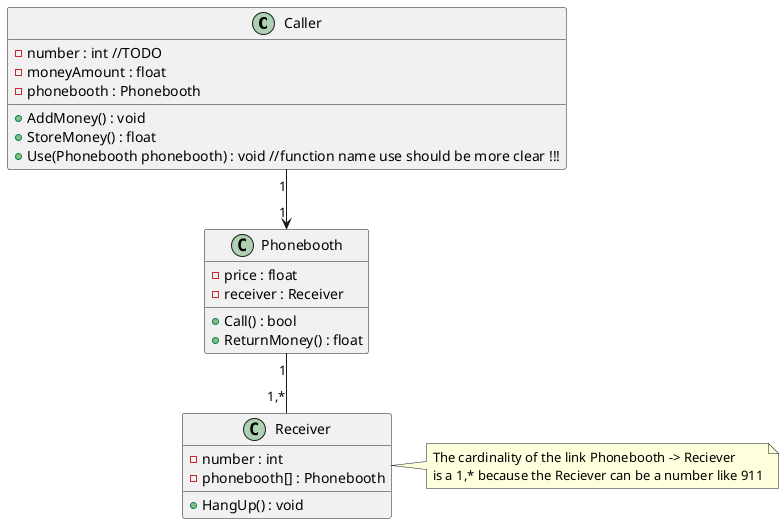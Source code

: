 @startuml
skinparam classAttributeIconSize 11
class Caller {
    - number : int //TODO 
    - moneyAmount : float
    - phonebooth : Phonebooth
    + AddMoney() : void
    + StoreMoney() : float
    + Use(Phonebooth phonebooth) : void //function name use should be more clear !!!

}
class Phonebooth {
    - price : float
    - receiver : Receiver
    + Call() : bool
    + ReturnMoney() : float
}

class Receiver {
    - number : int
    - phonebooth[] : Phonebooth
    + HangUp() : void
}

Caller "1" --> "1" Phonebooth
Phonebooth "1" -- "1,*" Receiver

note right of Receiver
  The cardinality of the link Phonebooth -> Reciever
  is a 1,* because the Reciever can be a number like 911
end note

@enduml